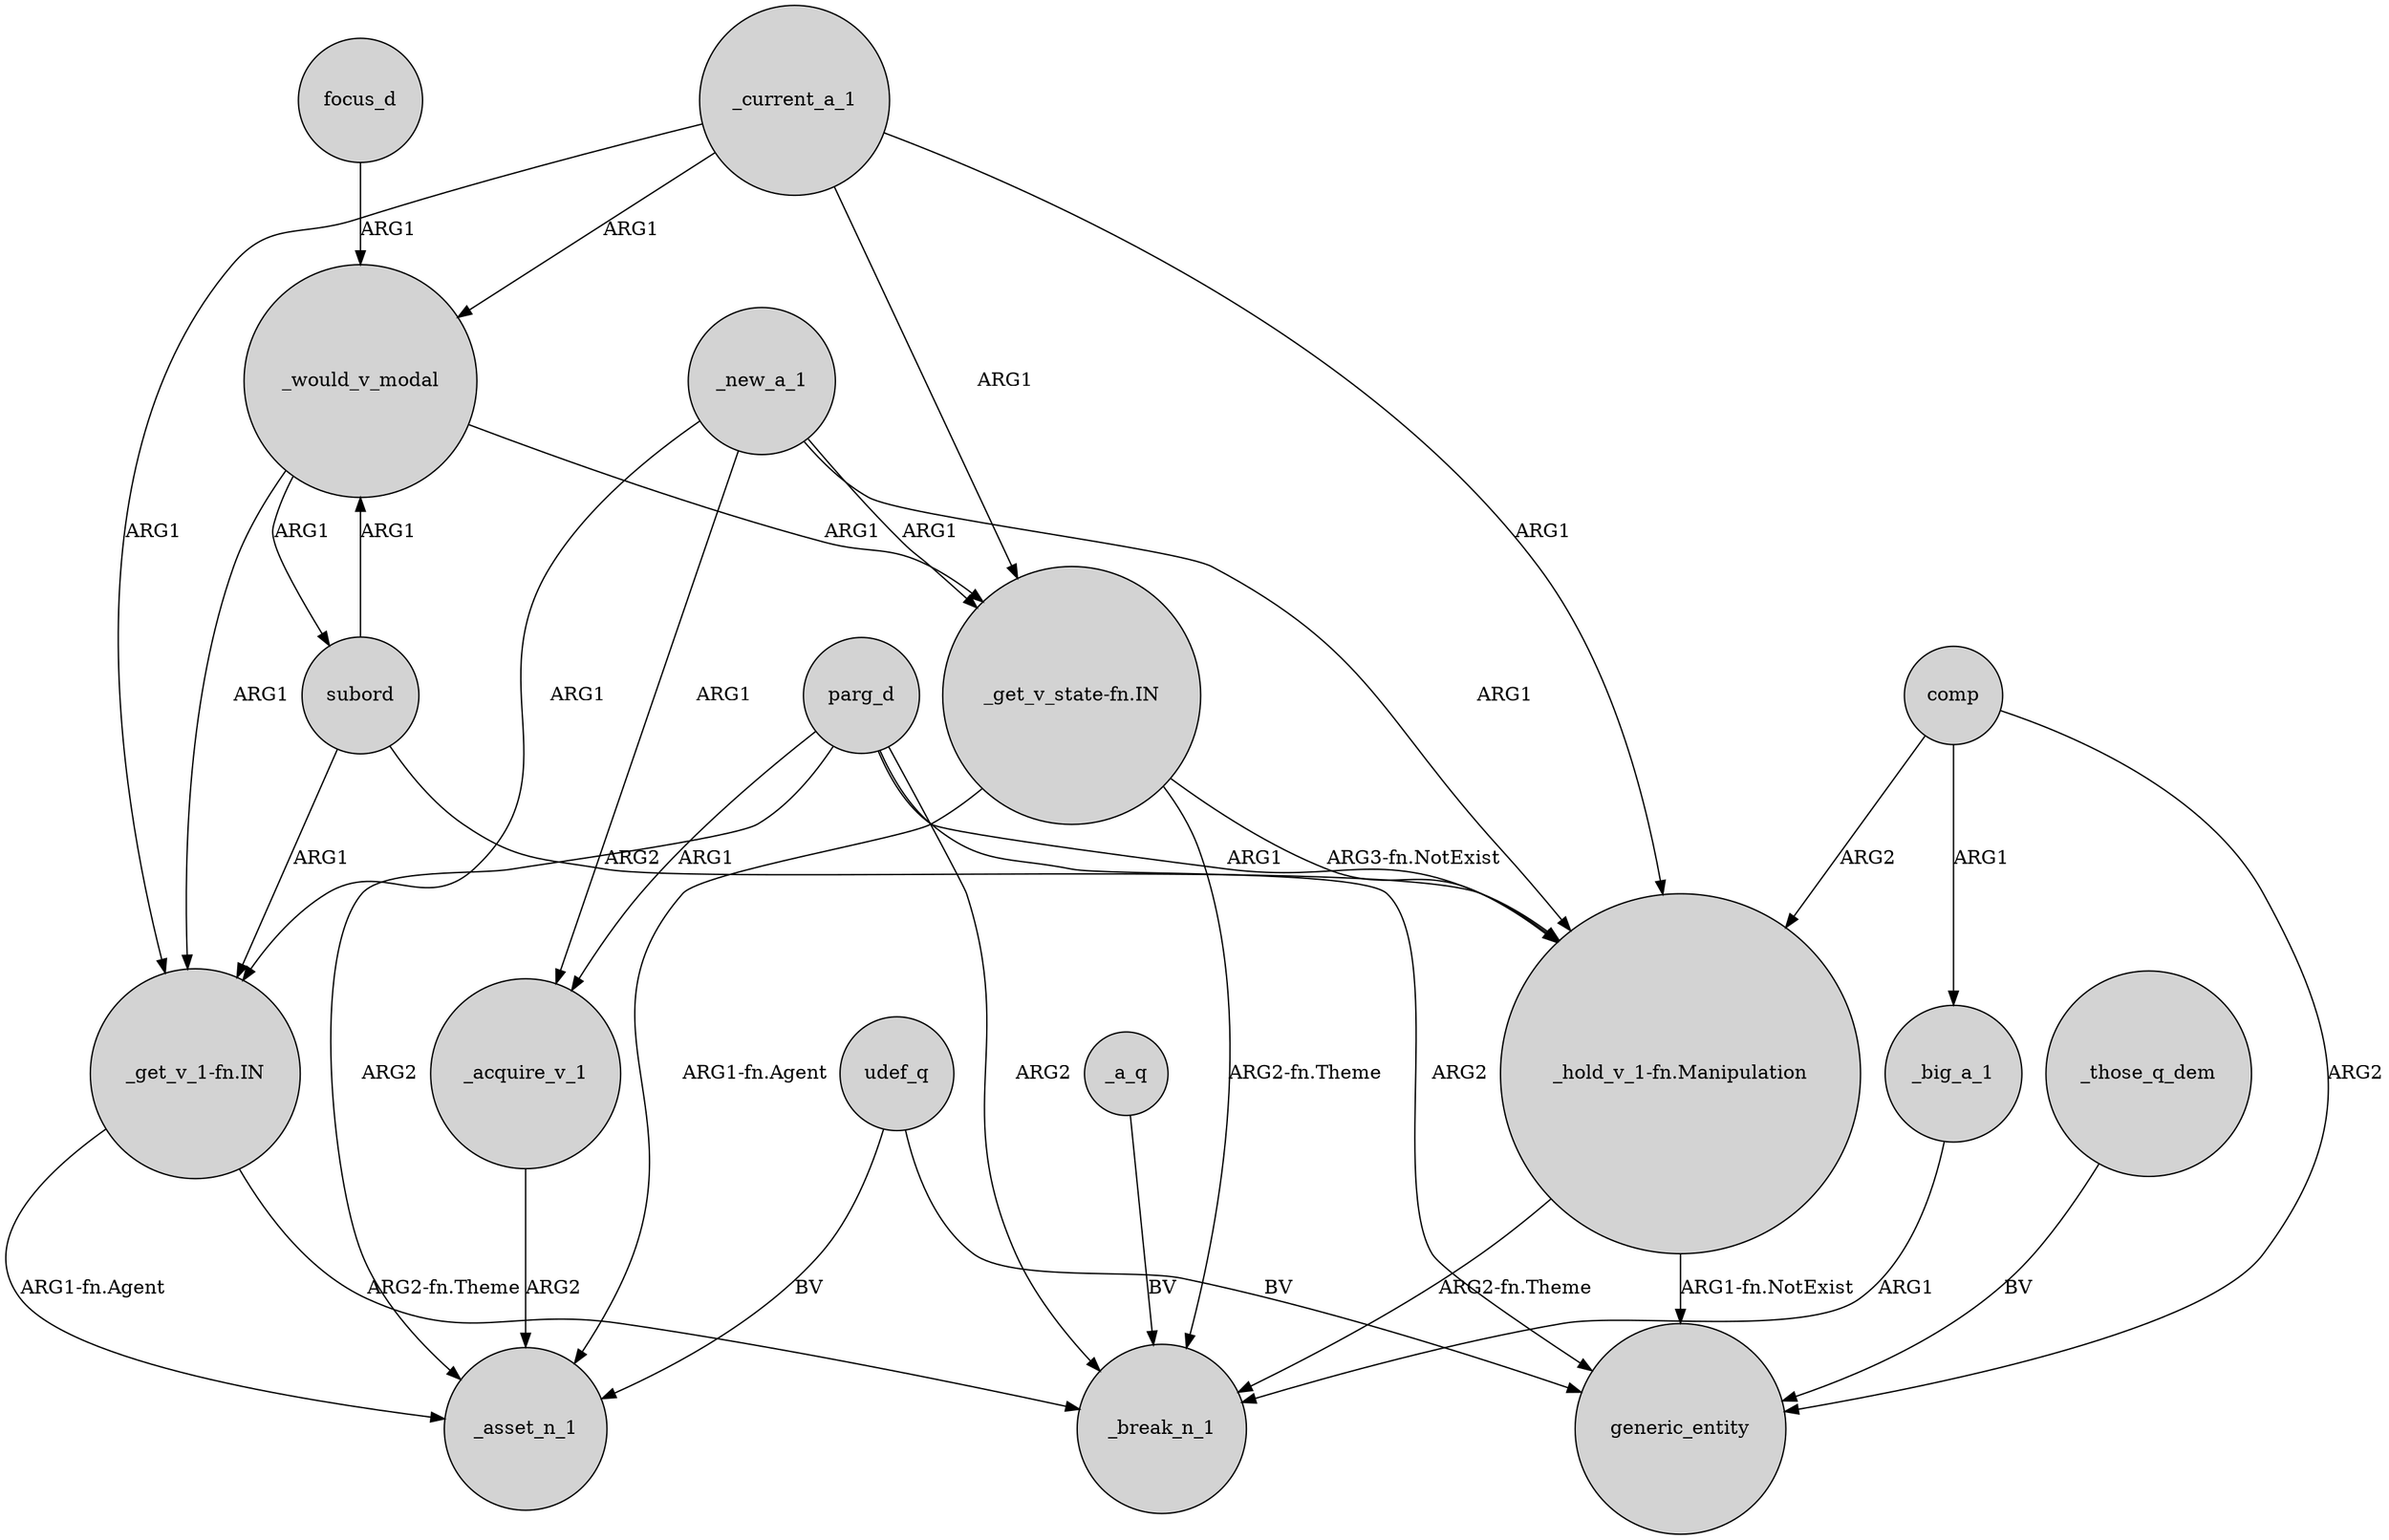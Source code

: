 digraph {
	node [shape=circle style=filled]
	_would_v_modal -> "_get_v_state-fn.IN" [label=ARG1]
	subord -> "_get_v_1-fn.IN" [label=ARG1]
	comp -> _big_a_1 [label=ARG1]
	_current_a_1 -> "_hold_v_1-fn.Manipulation" [label=ARG1]
	"_get_v_1-fn.IN" -> _break_n_1 [label="ARG2-fn.Theme"]
	udef_q -> generic_entity [label=BV]
	_new_a_1 -> "_get_v_state-fn.IN" [label=ARG1]
	_acquire_v_1 -> _asset_n_1 [label=ARG2]
	_would_v_modal -> "_get_v_1-fn.IN" [label=ARG1]
	parg_d -> generic_entity [label=ARG2]
	_new_a_1 -> "_get_v_1-fn.IN" [label=ARG1]
	"_get_v_1-fn.IN" -> _asset_n_1 [label="ARG1-fn.Agent"]
	_current_a_1 -> _would_v_modal [label=ARG1]
	"_hold_v_1-fn.Manipulation" -> _break_n_1 [label="ARG2-fn.Theme"]
	_would_v_modal -> subord [label=ARG1]
	comp -> "_hold_v_1-fn.Manipulation" [label=ARG2]
	subord -> "_hold_v_1-fn.Manipulation" [label=ARG2]
	udef_q -> _asset_n_1 [label=BV]
	_new_a_1 -> _acquire_v_1 [label=ARG1]
	parg_d -> "_hold_v_1-fn.Manipulation" [label=ARG1]
	_current_a_1 -> "_get_v_1-fn.IN" [label=ARG1]
	"_get_v_state-fn.IN" -> _asset_n_1 [label="ARG1-fn.Agent"]
	parg_d -> _break_n_1 [label=ARG2]
	_a_q -> _break_n_1 [label=BV]
	parg_d -> _asset_n_1 [label=ARG2]
	parg_d -> _acquire_v_1 [label=ARG1]
	comp -> generic_entity [label=ARG2]
	"_get_v_state-fn.IN" -> _break_n_1 [label="ARG2-fn.Theme"]
	"_get_v_state-fn.IN" -> "_hold_v_1-fn.Manipulation" [label="ARG3-fn.NotExist"]
	_new_a_1 -> "_hold_v_1-fn.Manipulation" [label=ARG1]
	_big_a_1 -> _break_n_1 [label=ARG1]
	"_hold_v_1-fn.Manipulation" -> generic_entity [label="ARG1-fn.NotExist"]
	_those_q_dem -> generic_entity [label=BV]
	focus_d -> _would_v_modal [label=ARG1]
	_current_a_1 -> "_get_v_state-fn.IN" [label=ARG1]
	subord -> _would_v_modal [label=ARG1]
}

